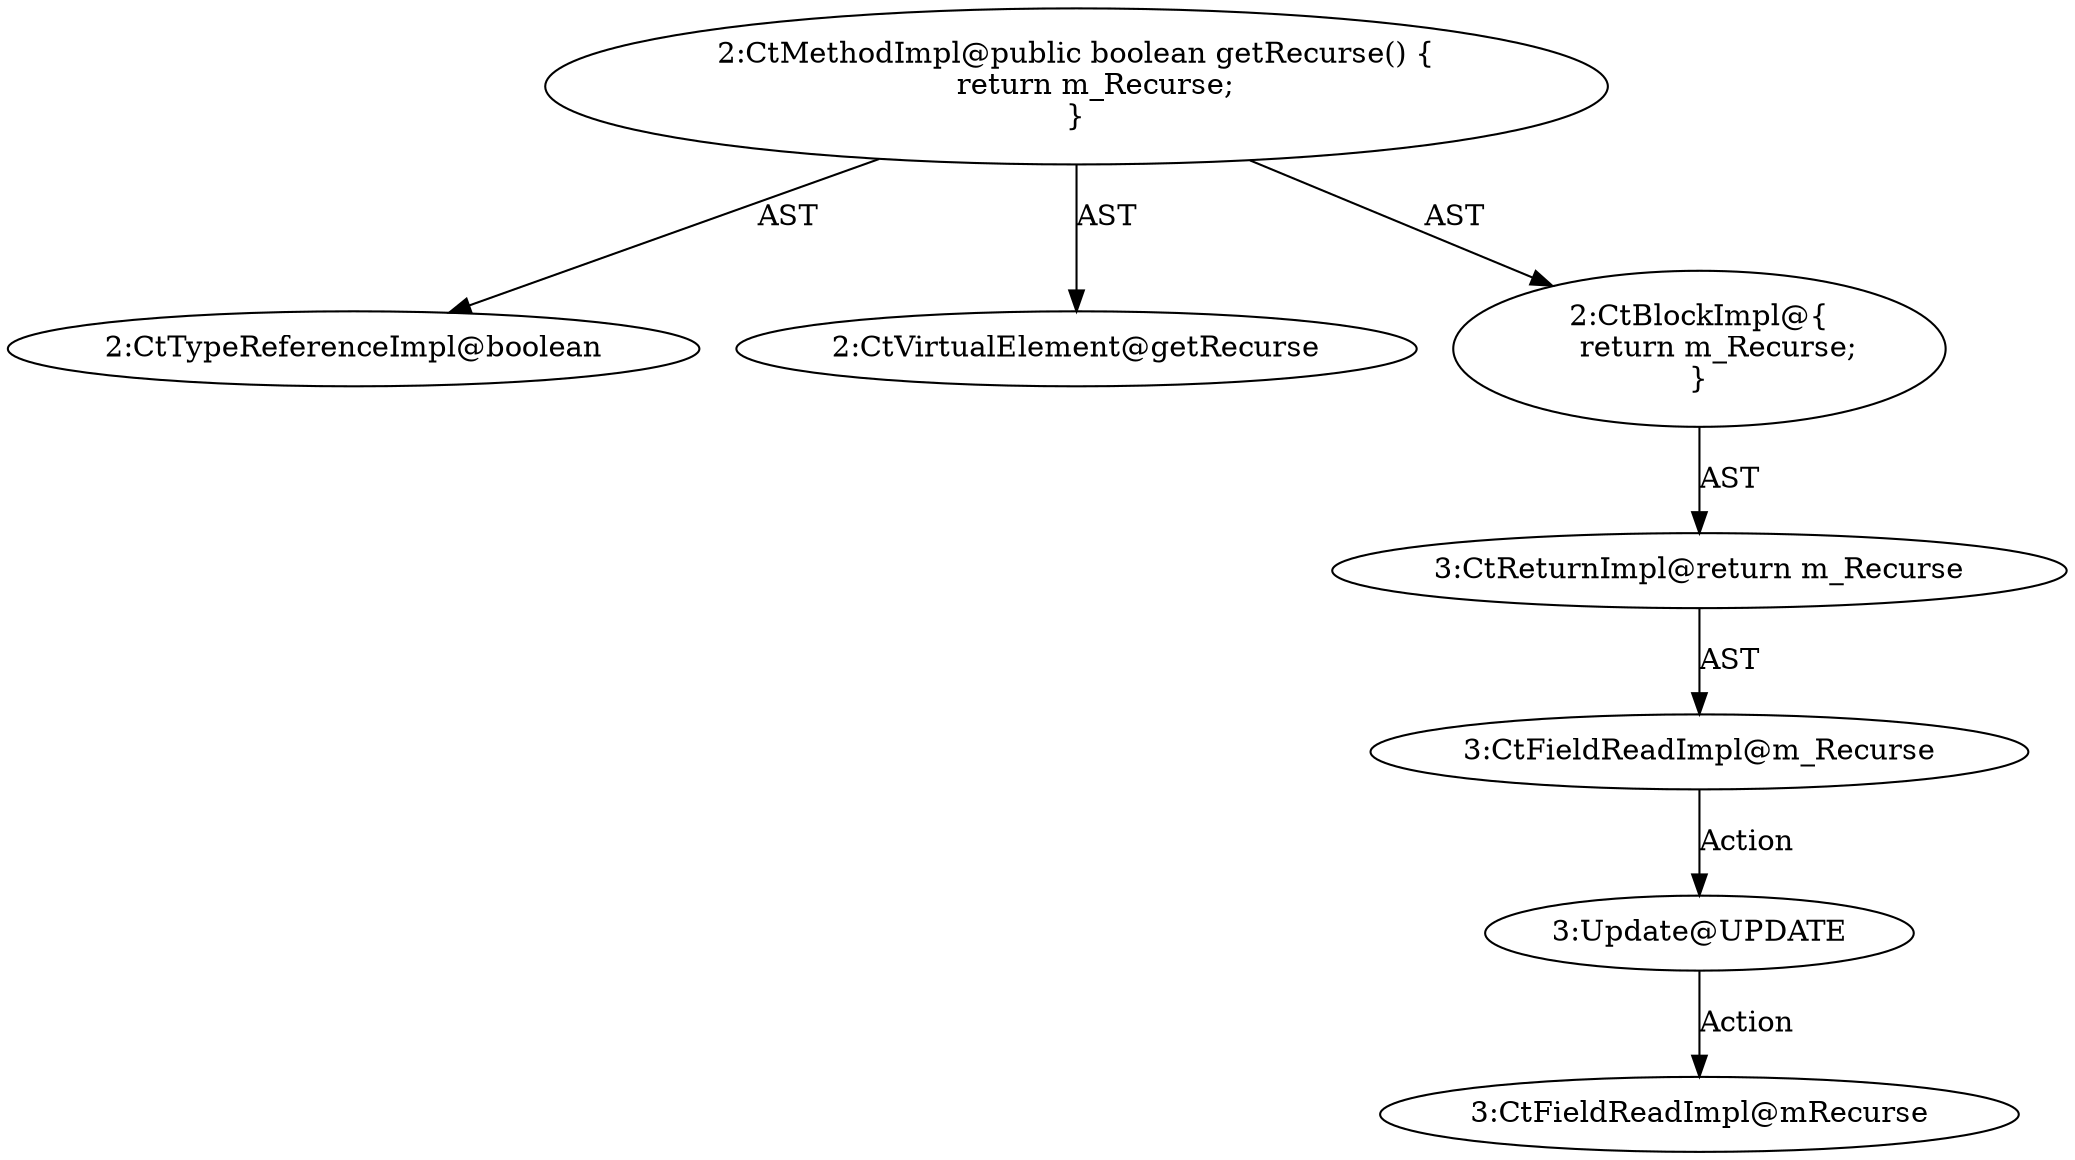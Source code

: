digraph "getRecurse#?" {
0 [label="2:CtTypeReferenceImpl@boolean" shape=ellipse]
1 [label="2:CtVirtualElement@getRecurse" shape=ellipse]
2 [label="3:CtFieldReadImpl@m_Recurse" shape=ellipse]
3 [label="3:CtReturnImpl@return m_Recurse" shape=ellipse]
4 [label="2:CtBlockImpl@\{
    return m_Recurse;
\}" shape=ellipse]
5 [label="2:CtMethodImpl@public boolean getRecurse() \{
    return m_Recurse;
\}" shape=ellipse]
6 [label="3:Update@UPDATE" shape=ellipse]
7 [label="3:CtFieldReadImpl@mRecurse" shape=ellipse]
2 -> 6 [label="Action"];
3 -> 2 [label="AST"];
4 -> 3 [label="AST"];
5 -> 1 [label="AST"];
5 -> 0 [label="AST"];
5 -> 4 [label="AST"];
6 -> 7 [label="Action"];
}